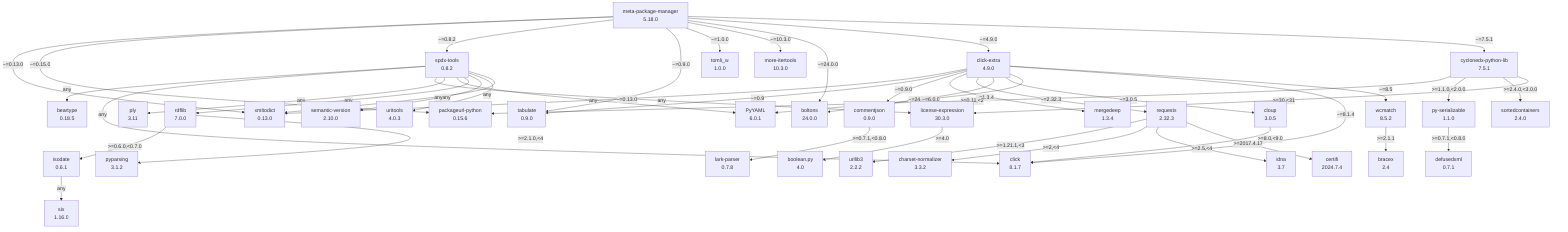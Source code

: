 flowchart TD
    classDef missing stroke-dasharray: 5
    beartype["beartype\n0.18.5"]
    boltons["boltons\n24.0.0"]
    boolean-py["boolean.py\n4.0"]
    bracex["bracex\n2.4"]
    certifi["certifi\n2024.7.4"]
    charset-normalizer["charset-normalizer\n3.3.2"]
    click-extra["click-extra\n4.9.0"]
    click_0["click\n8.1.7"]
    cloup["cloup\n3.0.5"]
    commentjson["commentjson\n0.9.0"]
    cyclonedx-python-lib["cyclonedx-python-lib\n7.5.1"]
    defusedxml["defusedxml\n0.7.1"]
    idna["idna\n3.7"]
    isodate["isodate\n0.6.1"]
    lark-parser["lark-parser\n0.7.8"]
    license-expression["license-expression\n30.3.0"]
    mergedeep["mergedeep\n1.3.4"]
    meta-package-manager["meta-package-manager\n5.18.0"]
    more-itertools["more-itertools\n10.3.0"]
    packageurl-python["packageurl-python\n0.15.6"]
    ply["ply\n3.11"]
    py-serializable["py-serializable\n1.1.0"]
    pyparsing["pyparsing\n3.1.2"]
    pyyaml["PyYAML\n6.0.1"]
    rdflib["rdflib\n7.0.0"]
    requests["requests\n2.32.3"]
    semantic-version["semantic-version\n2.10.0"]
    six["six\n1.16.0"]
    sortedcontainers["sortedcontainers\n2.4.0"]
    spdx-tools["spdx-tools\n0.8.2"]
    tabulate["tabulate\n0.9.0"]
    tomli-w["tomli_w\n1.0.0"]
    uritools["uritools\n4.0.3"]
    urllib3["urllib3\n2.2.2"]
    wcmatch["wcmatch\n8.5.2"]
    xmltodict["xmltodict\n0.13.0"]
    click-extra -- "~=0.13.0" --> xmltodict
    click-extra -- "~=0.9" --> tabulate
    click-extra -- "~=0.9.0" --> commentjson
    click-extra -- "~=1.3.4" --> mergedeep
    click-extra -- "~=2.32.3" --> requests
    click-extra -- "~=24.0.0" --> boltons
    click-extra -- "~=3.0.5" --> cloup
    click-extra -- "~=6.0.0" --> pyyaml
    click-extra -- "~=8.1.4" --> click_0
    click-extra -- "~=8.5" --> wcmatch
    cloup -- ">=8.0,<9.0" --> click_0
    commentjson -- ">=0.7.1,<0.8.0" --> lark-parser
    cyclonedx-python-lib -- ">=0.11,<2" --> packageurl-python
    cyclonedx-python-lib -- ">=1.1.0,<2.0.0" --> py-serializable
    cyclonedx-python-lib -- ">=2.4.0,<3.0.0" --> sortedcontainers
    cyclonedx-python-lib -- ">=30,<31" --> license-expression
    isodate -- "any" --> six
    license-expression -- ">=4.0" --> boolean-py
    meta-package-manager -- "~=0.13.0" --> xmltodict
    meta-package-manager -- "~=0.15.0" --> packageurl-python
    meta-package-manager -- "~=0.8.2" --> spdx-tools
    meta-package-manager -- "~=0.9.0" --> tabulate
    meta-package-manager -- "~=1.0.0" --> tomli-w
    meta-package-manager -- "~=10.3.0" --> more-itertools
    meta-package-manager -- "~=24.0.0" --> boltons
    meta-package-manager -- "~=4.9.0" --> click-extra
    meta-package-manager -- "~=7.5.1" --> cyclonedx-python-lib
    py-serializable -- ">=0.7.1,<0.8.0" --> defusedxml
    rdflib -- ">=0.6.0,<0.7.0" --> isodate
    rdflib -- ">=2.1.0,<4" --> pyparsing
    requests -- ">=1.21.1,<3" --> urllib3
    requests -- ">=2,<4" --> charset-normalizer
    requests -- ">=2.5,<4" --> idna
    requests -- ">=2017.4.17" --> certifi
    spdx-tools -- "any" --> beartype
    spdx-tools -- "any" --> click_0
    spdx-tools -- "any" --> license-expression
    spdx-tools -- "any" --> ply
    spdx-tools -- "any" --> pyyaml
    spdx-tools -- "any" --> rdflib
    spdx-tools -- "any" --> semantic-version
    spdx-tools -- "any" --> uritools
    spdx-tools -- "any" --> xmltodict
    wcmatch -- ">=2.1.1" --> bracex